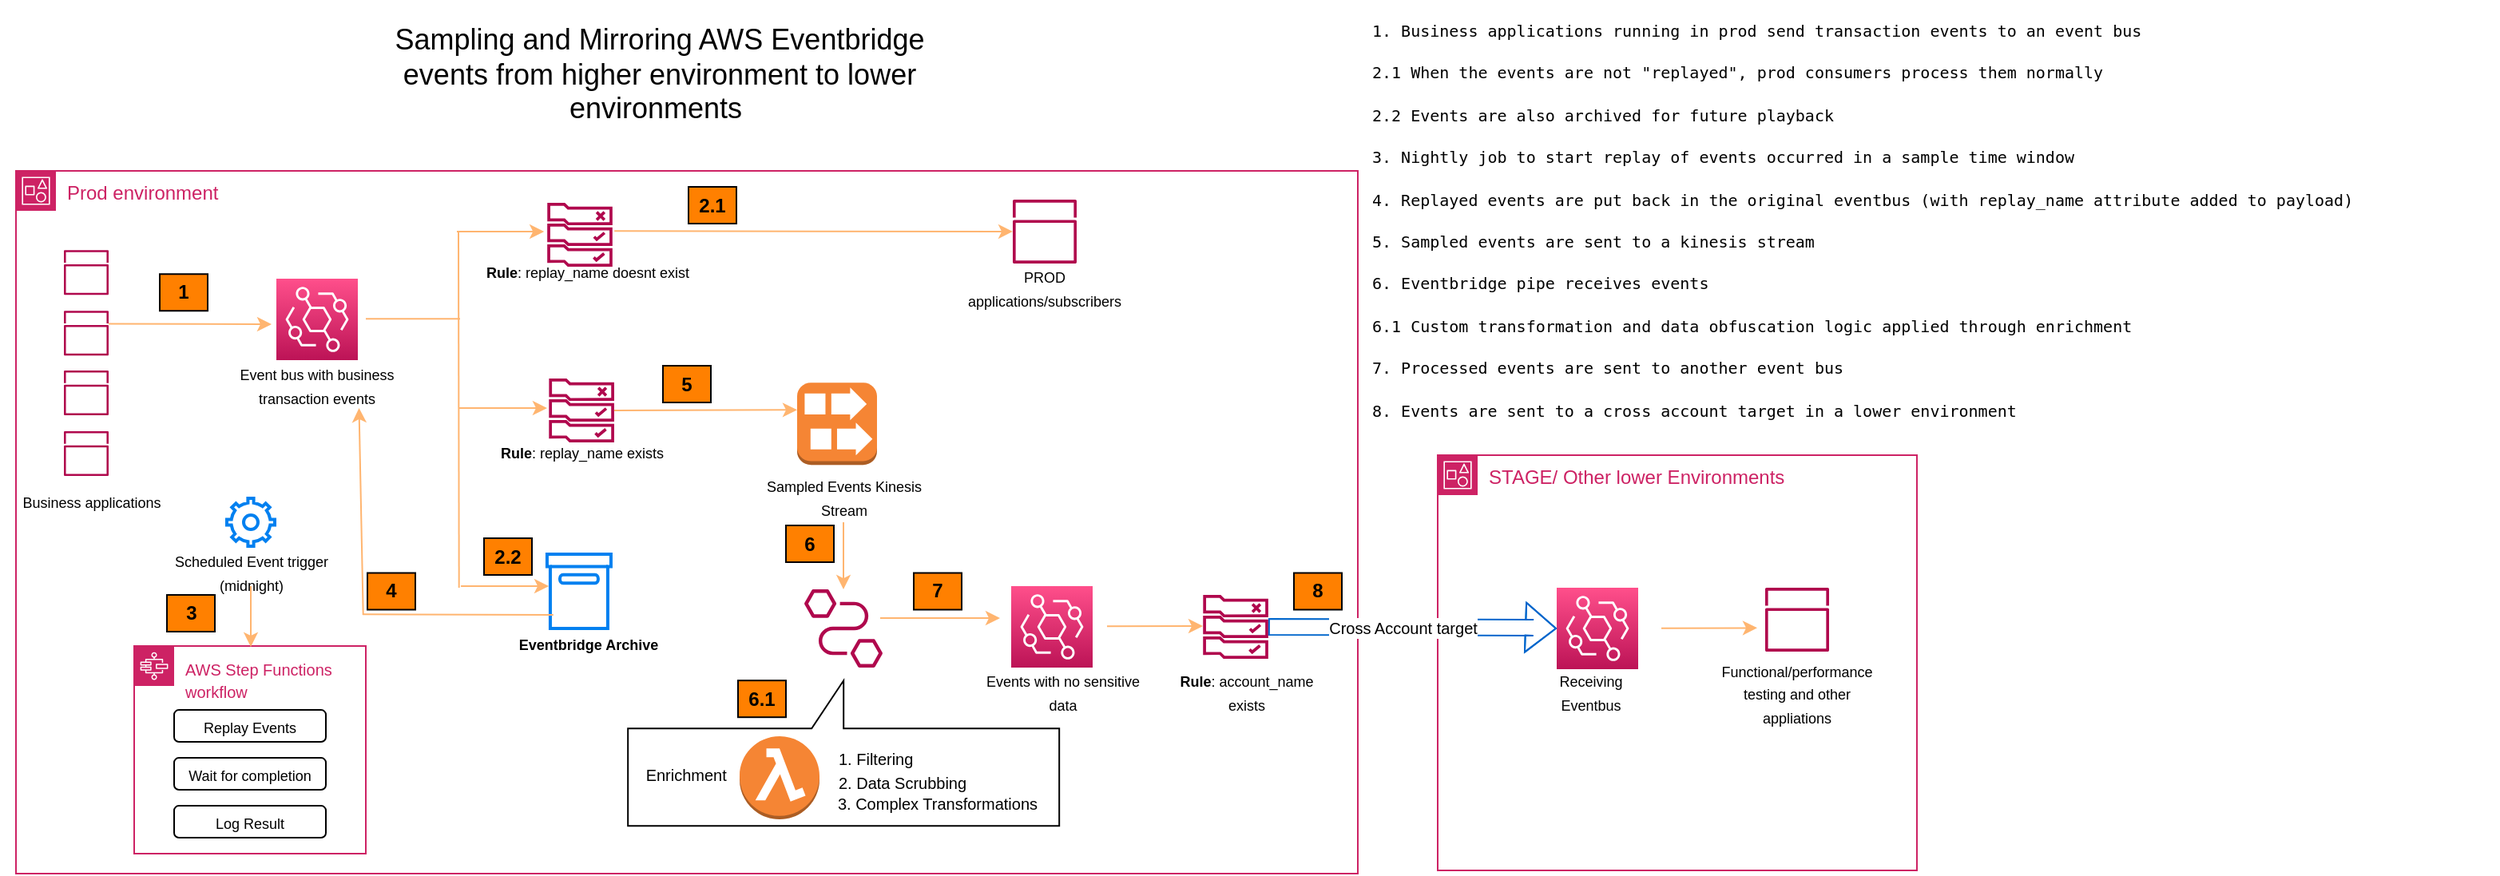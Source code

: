 <mxfile version="21.2.1" type="device">
  <diagram name="Page-1" id="ABSD491NUDGNp4zP5Qo9">
    <mxGraphModel dx="963" dy="1639" grid="1" gridSize="10" guides="1" tooltips="1" connect="1" arrows="1" fold="1" page="1" pageScale="1" pageWidth="850" pageHeight="1100" math="0" shadow="0">
      <root>
        <mxCell id="0" />
        <mxCell id="1" parent="0" />
        <mxCell id="VdKBFtq5Mw0OGdop6x72-1" value="Prod environment" style="points=[[0,0],[0.25,0],[0.5,0],[0.75,0],[1,0],[1,0.25],[1,0.5],[1,0.75],[1,1],[0.75,1],[0.5,1],[0.25,1],[0,1],[0,0.75],[0,0.5],[0,0.25]];outlineConnect=0;gradientColor=none;html=1;whiteSpace=wrap;fontSize=12;fontStyle=0;container=1;pointerEvents=0;collapsible=0;recursiveResize=0;shape=mxgraph.aws4.group;grIcon=mxgraph.aws4.group_account;strokeColor=#CD2264;fillColor=none;verticalAlign=top;align=left;spacingLeft=30;fontColor=#CD2264;dashed=0;" vertex="1" parent="1">
          <mxGeometry x="180" y="100" width="840" height="440" as="geometry" />
        </mxCell>
        <mxCell id="VdKBFtq5Mw0OGdop6x72-3" value="" style="sketch=0;points=[[0,0,0],[0.25,0,0],[0.5,0,0],[0.75,0,0],[1,0,0],[0,1,0],[0.25,1,0],[0.5,1,0],[0.75,1,0],[1,1,0],[0,0.25,0],[0,0.5,0],[0,0.75,0],[1,0.25,0],[1,0.5,0],[1,0.75,0]];outlineConnect=0;fontColor=#232F3E;gradientColor=#FF4F8B;gradientDirection=north;fillColor=#BC1356;strokeColor=#ffffff;dashed=0;verticalLabelPosition=bottom;verticalAlign=top;align=center;html=1;fontSize=12;fontStyle=0;aspect=fixed;shape=mxgraph.aws4.resourceIcon;resIcon=mxgraph.aws4.eventbridge;" vertex="1" parent="VdKBFtq5Mw0OGdop6x72-1">
          <mxGeometry x="163" y="67.5" width="51" height="51" as="geometry" />
        </mxCell>
        <mxCell id="VdKBFtq5Mw0OGdop6x72-6" value="" style="sketch=0;outlineConnect=0;fontColor=#232F3E;gradientColor=none;fillColor=#B0084D;strokeColor=none;dashed=0;verticalLabelPosition=bottom;verticalAlign=top;align=center;html=1;fontSize=12;fontStyle=0;aspect=fixed;pointerEvents=1;shape=mxgraph.aws4.rule_2;" vertex="1" parent="VdKBFtq5Mw0OGdop6x72-1">
          <mxGeometry x="332.47" y="20" width="41.06" height="40" as="geometry" />
        </mxCell>
        <mxCell id="VdKBFtq5Mw0OGdop6x72-7" value="" style="html=1;verticalLabelPosition=bottom;align=center;labelBackgroundColor=#ffffff;verticalAlign=top;strokeWidth=2;strokeColor=#0080F0;shadow=0;dashed=0;shape=mxgraph.ios7.icons.box;" vertex="1" parent="VdKBFtq5Mw0OGdop6x72-1">
          <mxGeometry x="332.47" y="240" width="40" height="46.5" as="geometry" />
        </mxCell>
        <mxCell id="VdKBFtq5Mw0OGdop6x72-8" value="&lt;font style=&quot;font-size: 10px;&quot;&gt;AWS Step Functions workflow&lt;/font&gt;" style="points=[[0,0],[0.25,0],[0.5,0],[0.75,0],[1,0],[1,0.25],[1,0.5],[1,0.75],[1,1],[0.75,1],[0.5,1],[0.25,1],[0,1],[0,0.75],[0,0.5],[0,0.25]];outlineConnect=0;gradientColor=none;html=1;whiteSpace=wrap;fontSize=12;fontStyle=0;container=1;pointerEvents=0;collapsible=0;recursiveResize=0;shape=mxgraph.aws4.group;grIcon=mxgraph.aws4.group_aws_step_functions_workflow;strokeColor=#CD2264;fillColor=none;verticalAlign=top;align=left;spacingLeft=30;fontColor=#CD2264;dashed=0;" vertex="1" parent="VdKBFtq5Mw0OGdop6x72-1">
          <mxGeometry x="74" y="297.54" width="145" height="130" as="geometry" />
        </mxCell>
        <mxCell id="VdKBFtq5Mw0OGdop6x72-10" value="&lt;font style=&quot;font-size: 9px;&quot;&gt;Replay Events&lt;/font&gt;" style="rounded=1;whiteSpace=wrap;html=1;" vertex="1" parent="VdKBFtq5Mw0OGdop6x72-8">
          <mxGeometry x="25" y="40" width="95" height="20" as="geometry" />
        </mxCell>
        <mxCell id="VdKBFtq5Mw0OGdop6x72-11" value="&lt;font style=&quot;font-size: 9px;&quot;&gt;Wait for completion&lt;/font&gt;" style="rounded=1;whiteSpace=wrap;html=1;" vertex="1" parent="VdKBFtq5Mw0OGdop6x72-8">
          <mxGeometry x="25" y="70" width="95" height="20" as="geometry" />
        </mxCell>
        <mxCell id="VdKBFtq5Mw0OGdop6x72-12" value="&lt;font style=&quot;font-size: 9px;&quot;&gt;Log Result&lt;/font&gt;" style="rounded=1;whiteSpace=wrap;html=1;" vertex="1" parent="VdKBFtq5Mw0OGdop6x72-8">
          <mxGeometry x="25" y="100" width="95" height="20" as="geometry" />
        </mxCell>
        <mxCell id="VdKBFtq5Mw0OGdop6x72-13" value="" style="sketch=0;outlineConnect=0;fontColor=#232F3E;gradientColor=none;fillColor=#B0084D;strokeColor=none;dashed=0;verticalLabelPosition=bottom;verticalAlign=top;align=center;html=1;fontSize=12;fontStyle=0;aspect=fixed;pointerEvents=1;shape=mxgraph.aws4.rule_2;" vertex="1" parent="VdKBFtq5Mw0OGdop6x72-1">
          <mxGeometry x="333.53" y="130" width="41.06" height="40" as="geometry" />
        </mxCell>
        <mxCell id="VdKBFtq5Mw0OGdop6x72-14" value="" style="outlineConnect=0;dashed=0;verticalLabelPosition=bottom;verticalAlign=top;align=center;html=1;shape=mxgraph.aws3.kinesis_streams;fillColor=#F58534;gradientColor=none;" vertex="1" parent="VdKBFtq5Mw0OGdop6x72-1">
          <mxGeometry x="489" y="132.63" width="50" height="51.5" as="geometry" />
        </mxCell>
        <mxCell id="VdKBFtq5Mw0OGdop6x72-15" value="" style="sketch=0;outlineConnect=0;fontColor=#232F3E;gradientColor=none;fillColor=#B0084D;strokeColor=none;dashed=0;verticalLabelPosition=bottom;verticalAlign=top;align=center;html=1;fontSize=12;fontStyle=0;aspect=fixed;pointerEvents=1;shape=mxgraph.aws4.eventbridge_pipes;" vertex="1" parent="VdKBFtq5Mw0OGdop6x72-1">
          <mxGeometry x="493.5" y="262" width="49" height="49" as="geometry" />
        </mxCell>
        <mxCell id="VdKBFtq5Mw0OGdop6x72-17" value="" style="sketch=0;outlineConnect=0;fontColor=#232F3E;gradientColor=none;fillColor=#B0084D;strokeColor=none;dashed=0;verticalLabelPosition=bottom;verticalAlign=top;align=center;html=1;fontSize=12;fontStyle=0;aspect=fixed;pointerEvents=1;shape=mxgraph.aws4.opsworks_apps;" vertex="1" parent="VdKBFtq5Mw0OGdop6x72-1">
          <mxGeometry x="624" y="18" width="40" height="40" as="geometry" />
        </mxCell>
        <mxCell id="VdKBFtq5Mw0OGdop6x72-19" value="" style="shape=callout;whiteSpace=wrap;html=1;perimeter=calloutPerimeter;rotation=-180;" vertex="1" parent="VdKBFtq5Mw0OGdop6x72-1">
          <mxGeometry x="383.09" y="319.09" width="270" height="91" as="geometry" />
        </mxCell>
        <mxCell id="VdKBFtq5Mw0OGdop6x72-20" value="" style="outlineConnect=0;dashed=0;verticalLabelPosition=bottom;verticalAlign=top;align=center;html=1;shape=mxgraph.aws3.lambda_function;fillColor=#F58534;gradientColor=none;" vertex="1" parent="VdKBFtq5Mw0OGdop6x72-1">
          <mxGeometry x="453" y="354" width="50" height="52" as="geometry" />
        </mxCell>
        <mxCell id="VdKBFtq5Mw0OGdop6x72-21" value="&lt;font style=&quot;font-size: 10px;&quot;&gt;Enrichment&amp;nbsp;&lt;/font&gt;" style="text;html=1;strokeColor=none;fillColor=none;align=center;verticalAlign=middle;whiteSpace=wrap;rounded=0;" vertex="1" parent="VdKBFtq5Mw0OGdop6x72-1">
          <mxGeometry x="391" y="363.09" width="60" height="30" as="geometry" />
        </mxCell>
        <mxCell id="VdKBFtq5Mw0OGdop6x72-22" value="" style="sketch=0;points=[[0,0,0],[0.25,0,0],[0.5,0,0],[0.75,0,0],[1,0,0],[0,1,0],[0.25,1,0],[0.5,1,0],[0.75,1,0],[1,1,0],[0,0.25,0],[0,0.5,0],[0,0.75,0],[1,0.25,0],[1,0.5,0],[1,0.75,0]];outlineConnect=0;fontColor=#232F3E;gradientColor=#FF4F8B;gradientDirection=north;fillColor=#BC1356;strokeColor=#ffffff;dashed=0;verticalLabelPosition=bottom;verticalAlign=top;align=center;html=1;fontSize=12;fontStyle=0;aspect=fixed;shape=mxgraph.aws4.resourceIcon;resIcon=mxgraph.aws4.eventbridge;" vertex="1" parent="VdKBFtq5Mw0OGdop6x72-1">
          <mxGeometry x="623" y="260" width="51" height="51" as="geometry" />
        </mxCell>
        <mxCell id="VdKBFtq5Mw0OGdop6x72-23" value="&lt;font style=&quot;font-size: 10px;&quot;&gt;1. Filtering&lt;/font&gt;" style="text;html=1;strokeColor=none;fillColor=none;align=left;verticalAlign=middle;whiteSpace=wrap;rounded=0;" vertex="1" parent="VdKBFtq5Mw0OGdop6x72-1">
          <mxGeometry x="513" y="361.14" width="80" height="12.91" as="geometry" />
        </mxCell>
        <mxCell id="VdKBFtq5Mw0OGdop6x72-24" value="&lt;font style=&quot;font-size: 10px;&quot;&gt;2. Data Scrubbing&lt;/font&gt;" style="text;html=1;strokeColor=none;fillColor=none;align=left;verticalAlign=middle;whiteSpace=wrap;rounded=0;" vertex="1" parent="VdKBFtq5Mw0OGdop6x72-1">
          <mxGeometry x="513" y="376.05" width="90" height="12.91" as="geometry" />
        </mxCell>
        <mxCell id="VdKBFtq5Mw0OGdop6x72-25" value="&lt;font style=&quot;font-size: 10px;&quot;&gt;3. Complex Transformations&lt;/font&gt;" style="text;html=1;strokeColor=none;fillColor=none;align=center;verticalAlign=middle;whiteSpace=wrap;rounded=0;" vertex="1" parent="VdKBFtq5Mw0OGdop6x72-1">
          <mxGeometry x="512" y="389.09" width="130" height="12.91" as="geometry" />
        </mxCell>
        <mxCell id="VdKBFtq5Mw0OGdop6x72-27" value="" style="sketch=0;outlineConnect=0;fontColor=#232F3E;gradientColor=none;fillColor=#B0084D;strokeColor=none;dashed=0;verticalLabelPosition=bottom;verticalAlign=top;align=center;html=1;fontSize=12;fontStyle=0;aspect=fixed;pointerEvents=1;shape=mxgraph.aws4.rule_2;" vertex="1" parent="VdKBFtq5Mw0OGdop6x72-1">
          <mxGeometry x="743" y="265.5" width="41.06" height="40" as="geometry" />
        </mxCell>
        <mxCell id="VdKBFtq5Mw0OGdop6x72-31" value="&lt;font style=&quot;font-size: 9px;&quot;&gt;PROD applications/subscribers&lt;/font&gt;" style="text;html=1;strokeColor=none;fillColor=none;align=center;verticalAlign=middle;whiteSpace=wrap;rounded=0;" vertex="1" parent="VdKBFtq5Mw0OGdop6x72-1">
          <mxGeometry x="614" y="58" width="60" height="30" as="geometry" />
        </mxCell>
        <mxCell id="VdKBFtq5Mw0OGdop6x72-32" value="&lt;font style=&quot;font-size: 9px;&quot;&gt;Sampled Events Kinesis Stream&lt;/font&gt;" style="text;html=1;strokeColor=none;fillColor=none;align=center;verticalAlign=middle;whiteSpace=wrap;rounded=0;" vertex="1" parent="VdKBFtq5Mw0OGdop6x72-1">
          <mxGeometry x="465.5" y="189.38" width="105" height="30" as="geometry" />
        </mxCell>
        <mxCell id="VdKBFtq5Mw0OGdop6x72-33" value="&lt;font style=&quot;font-size: 9px;&quot;&gt;Event bus with business transaction events&lt;/font&gt;" style="text;html=1;strokeColor=none;fillColor=none;align=center;verticalAlign=middle;whiteSpace=wrap;rounded=0;" vertex="1" parent="VdKBFtq5Mw0OGdop6x72-1">
          <mxGeometry x="136" y="118.5" width="105" height="30" as="geometry" />
        </mxCell>
        <mxCell id="VdKBFtq5Mw0OGdop6x72-34" value="&lt;font style=&quot;font-size: 9px;&quot;&gt;&lt;b&gt;Rule&lt;/b&gt;: replay_name doesnt exist&lt;/font&gt;" style="text;html=1;strokeColor=none;fillColor=none;align=center;verticalAlign=middle;whiteSpace=wrap;rounded=0;" vertex="1" parent="VdKBFtq5Mw0OGdop6x72-1">
          <mxGeometry x="293" y="48" width="130" height="30" as="geometry" />
        </mxCell>
        <mxCell id="VdKBFtq5Mw0OGdop6x72-35" value="&lt;font style=&quot;font-size: 9px;&quot;&gt;&lt;b&gt;Rule&lt;/b&gt;: replay_name exists&lt;/font&gt;" style="text;html=1;strokeColor=none;fillColor=none;align=center;verticalAlign=middle;whiteSpace=wrap;rounded=0;" vertex="1" parent="VdKBFtq5Mw0OGdop6x72-1">
          <mxGeometry x="301.56" y="161" width="105" height="30" as="geometry" />
        </mxCell>
        <mxCell id="VdKBFtq5Mw0OGdop6x72-36" value="&lt;font style=&quot;font-size: 9px;&quot;&gt;Events with no sensitive data&lt;/font&gt;" style="text;html=1;strokeColor=none;fillColor=none;align=center;verticalAlign=middle;whiteSpace=wrap;rounded=0;" vertex="1" parent="VdKBFtq5Mw0OGdop6x72-1">
          <mxGeometry x="603" y="311" width="105" height="30" as="geometry" />
        </mxCell>
        <mxCell id="VdKBFtq5Mw0OGdop6x72-37" value="&lt;font style=&quot;font-size: 9px;&quot;&gt;&lt;b&gt;Rule&lt;/b&gt;: account_name exists&lt;/font&gt;" style="text;html=1;strokeColor=none;fillColor=none;align=center;verticalAlign=middle;whiteSpace=wrap;rounded=0;" vertex="1" parent="VdKBFtq5Mw0OGdop6x72-1">
          <mxGeometry x="718" y="311" width="105" height="30" as="geometry" />
        </mxCell>
        <mxCell id="VdKBFtq5Mw0OGdop6x72-42" value="" style="html=1;verticalLabelPosition=bottom;align=center;labelBackgroundColor=#ffffff;verticalAlign=top;strokeWidth=2;strokeColor=#0080F0;shadow=0;dashed=0;shape=mxgraph.ios7.icons.settings;" vertex="1" parent="VdKBFtq5Mw0OGdop6x72-1">
          <mxGeometry x="132" y="205" width="30" height="30" as="geometry" />
        </mxCell>
        <mxCell id="VdKBFtq5Mw0OGdop6x72-43" value="&lt;font style=&quot;font-size: 9px;&quot;&gt;Scheduled Event trigger (midnight)&lt;/font&gt;" style="text;html=1;strokeColor=none;fillColor=none;align=center;verticalAlign=middle;whiteSpace=wrap;rounded=0;" vertex="1" parent="VdKBFtq5Mw0OGdop6x72-1">
          <mxGeometry x="94.5" y="235.5" width="105" height="30" as="geometry" />
        </mxCell>
        <mxCell id="VdKBFtq5Mw0OGdop6x72-44" value="" style="endArrow=classic;html=1;rounded=0;strokeColor=#FFB570;" edge="1" parent="VdKBFtq5Mw0OGdop6x72-1">
          <mxGeometry width="50" height="50" relative="1" as="geometry">
            <mxPoint x="147" y="260" as="sourcePoint" />
            <mxPoint x="147" y="298" as="targetPoint" />
          </mxGeometry>
        </mxCell>
        <mxCell id="VdKBFtq5Mw0OGdop6x72-45" value="" style="endArrow=classic;html=1;rounded=0;strokeColor=#FFB570;" edge="1" parent="VdKBFtq5Mw0OGdop6x72-1">
          <mxGeometry width="50" height="50" relative="1" as="geometry">
            <mxPoint x="276" y="38" as="sourcePoint" />
            <mxPoint x="330.585" y="38" as="targetPoint" />
          </mxGeometry>
        </mxCell>
        <mxCell id="VdKBFtq5Mw0OGdop6x72-46" value="" style="endArrow=classic;html=1;rounded=0;strokeColor=#FFB570;" edge="1" parent="VdKBFtq5Mw0OGdop6x72-1">
          <mxGeometry width="50" height="50" relative="1" as="geometry">
            <mxPoint x="277.47" y="148.5" as="sourcePoint" />
            <mxPoint x="332.47" y="148.5" as="targetPoint" />
          </mxGeometry>
        </mxCell>
        <mxCell id="VdKBFtq5Mw0OGdop6x72-47" value="" style="endArrow=classic;html=1;rounded=0;strokeColor=#FFB570;" edge="1" parent="VdKBFtq5Mw0OGdop6x72-1" source="VdKBFtq5Mw0OGdop6x72-13">
          <mxGeometry width="50" height="50" relative="1" as="geometry">
            <mxPoint x="434" y="149.67" as="sourcePoint" />
            <mxPoint x="489" y="149.67" as="targetPoint" />
          </mxGeometry>
        </mxCell>
        <mxCell id="VdKBFtq5Mw0OGdop6x72-48" value="" style="endArrow=classic;html=1;rounded=0;strokeColor=#FFB570;" edge="1" parent="VdKBFtq5Mw0OGdop6x72-1" target="VdKBFtq5Mw0OGdop6x72-17">
          <mxGeometry width="50" height="50" relative="1" as="geometry">
            <mxPoint x="374.59" y="37.67" as="sourcePoint" />
            <mxPoint x="429.59" y="37.67" as="targetPoint" />
          </mxGeometry>
        </mxCell>
        <mxCell id="VdKBFtq5Mw0OGdop6x72-49" value="" style="endArrow=none;html=1;rounded=0;strokeColor=#FFB570;exitX=0.022;exitY=0.495;exitDx=0;exitDy=0;exitPerimeter=0;" edge="1" parent="VdKBFtq5Mw0OGdop6x72-1">
          <mxGeometry width="50" height="50" relative="1" as="geometry">
            <mxPoint x="277.35" y="261.017" as="sourcePoint" />
            <mxPoint x="277" y="38" as="targetPoint" />
          </mxGeometry>
        </mxCell>
        <mxCell id="VdKBFtq5Mw0OGdop6x72-52" value="" style="endArrow=classic;html=1;rounded=0;strokeColor=#FFB570;" edge="1" parent="VdKBFtq5Mw0OGdop6x72-1">
          <mxGeometry width="50" height="50" relative="1" as="geometry">
            <mxPoint x="278.53" y="260" as="sourcePoint" />
            <mxPoint x="333.53" y="260" as="targetPoint" />
          </mxGeometry>
        </mxCell>
        <mxCell id="VdKBFtq5Mw0OGdop6x72-53" value="&lt;b style=&quot;&quot;&gt;&lt;font style=&quot;font-size: 9px;&quot;&gt;Eventbridge Archive&lt;/font&gt;&lt;/b&gt;" style="text;html=1;strokeColor=none;fillColor=none;align=center;verticalAlign=middle;whiteSpace=wrap;rounded=0;" vertex="1" parent="VdKBFtq5Mw0OGdop6x72-1">
          <mxGeometry x="305.5" y="281" width="105" height="30" as="geometry" />
        </mxCell>
        <mxCell id="VdKBFtq5Mw0OGdop6x72-54" value="" style="endArrow=classic;html=1;rounded=0;strokeColor=#FFB570;" edge="1" parent="VdKBFtq5Mw0OGdop6x72-1" target="VdKBFtq5Mw0OGdop6x72-15">
          <mxGeometry width="50" height="50" relative="1" as="geometry">
            <mxPoint x="518" y="220" as="sourcePoint" />
            <mxPoint x="568" y="219.38" as="targetPoint" />
          </mxGeometry>
        </mxCell>
        <mxCell id="VdKBFtq5Mw0OGdop6x72-55" value="" style="endArrow=classic;html=1;rounded=0;strokeColor=#FFB570;" edge="1" parent="VdKBFtq5Mw0OGdop6x72-1">
          <mxGeometry width="50" height="50" relative="1" as="geometry">
            <mxPoint x="541" y="280" as="sourcePoint" />
            <mxPoint x="616" y="280" as="targetPoint" />
          </mxGeometry>
        </mxCell>
        <mxCell id="VdKBFtq5Mw0OGdop6x72-56" value="" style="endArrow=classic;html=1;rounded=0;strokeColor=#FFB570;" edge="1" parent="VdKBFtq5Mw0OGdop6x72-1">
          <mxGeometry width="50" height="50" relative="1" as="geometry">
            <mxPoint x="683" y="285.17" as="sourcePoint" />
            <mxPoint x="743" y="285" as="targetPoint" />
          </mxGeometry>
        </mxCell>
        <mxCell id="VdKBFtq5Mw0OGdop6x72-58" value="&lt;b&gt;3&lt;/b&gt;" style="rounded=0;whiteSpace=wrap;html=1;fillColor=#FF8000;" vertex="1" parent="VdKBFtq5Mw0OGdop6x72-1">
          <mxGeometry x="94.5" y="265.5" width="30" height="23" as="geometry" />
        </mxCell>
        <mxCell id="VdKBFtq5Mw0OGdop6x72-59" value="&lt;b&gt;2.2&lt;/b&gt;" style="rounded=0;whiteSpace=wrap;html=1;fillColor=#FF8000;" vertex="1" parent="VdKBFtq5Mw0OGdop6x72-1">
          <mxGeometry x="293" y="230" width="30" height="23" as="geometry" />
        </mxCell>
        <mxCell id="VdKBFtq5Mw0OGdop6x72-64" value="" style="sketch=0;outlineConnect=0;fontColor=#232F3E;gradientColor=none;fillColor=#B0084D;strokeColor=none;dashed=0;verticalLabelPosition=bottom;verticalAlign=top;align=center;html=1;fontSize=12;fontStyle=0;aspect=fixed;pointerEvents=1;shape=mxgraph.aws4.opsworks_apps;" vertex="1" parent="VdKBFtq5Mw0OGdop6x72-1">
          <mxGeometry x="30" y="49.62" width="28" height="28" as="geometry" />
        </mxCell>
        <mxCell id="VdKBFtq5Mw0OGdop6x72-67" value="" style="sketch=0;outlineConnect=0;fontColor=#232F3E;gradientColor=none;fillColor=#B0084D;strokeColor=none;dashed=0;verticalLabelPosition=bottom;verticalAlign=top;align=center;html=1;fontSize=12;fontStyle=0;aspect=fixed;pointerEvents=1;shape=mxgraph.aws4.opsworks_apps;" vertex="1" parent="VdKBFtq5Mw0OGdop6x72-1">
          <mxGeometry x="30" y="87.62" width="28" height="28" as="geometry" />
        </mxCell>
        <mxCell id="VdKBFtq5Mw0OGdop6x72-68" value="" style="sketch=0;outlineConnect=0;fontColor=#232F3E;gradientColor=none;fillColor=#B0084D;strokeColor=none;dashed=0;verticalLabelPosition=bottom;verticalAlign=top;align=center;html=1;fontSize=12;fontStyle=0;aspect=fixed;pointerEvents=1;shape=mxgraph.aws4.opsworks_apps;" vertex="1" parent="VdKBFtq5Mw0OGdop6x72-1">
          <mxGeometry x="30" y="125" width="28" height="28" as="geometry" />
        </mxCell>
        <mxCell id="VdKBFtq5Mw0OGdop6x72-69" value="" style="sketch=0;outlineConnect=0;fontColor=#232F3E;gradientColor=none;fillColor=#B0084D;strokeColor=none;dashed=0;verticalLabelPosition=bottom;verticalAlign=top;align=center;html=1;fontSize=12;fontStyle=0;aspect=fixed;pointerEvents=1;shape=mxgraph.aws4.opsworks_apps;" vertex="1" parent="VdKBFtq5Mw0OGdop6x72-1">
          <mxGeometry x="30" y="163" width="28" height="28" as="geometry" />
        </mxCell>
        <mxCell id="VdKBFtq5Mw0OGdop6x72-70" value="&lt;font style=&quot;font-size: 9px;&quot;&gt;Business applications&lt;/font&gt;" style="text;html=1;strokeColor=none;fillColor=none;align=center;verticalAlign=middle;whiteSpace=wrap;rounded=0;" vertex="1" parent="VdKBFtq5Mw0OGdop6x72-1">
          <mxGeometry x="-10" y="191" width="115" height="31" as="geometry" />
        </mxCell>
        <mxCell id="VdKBFtq5Mw0OGdop6x72-51" value="" style="endArrow=none;html=1;rounded=0;strokeColor=#FFB570;entryX=1;entryY=0.5;entryDx=0;entryDy=0;entryPerimeter=0;" edge="1" parent="VdKBFtq5Mw0OGdop6x72-1">
          <mxGeometry width="50" height="50" relative="1" as="geometry">
            <mxPoint x="278" y="92.67" as="sourcePoint" />
            <mxPoint x="219" y="92.67" as="targetPoint" />
          </mxGeometry>
        </mxCell>
        <mxCell id="VdKBFtq5Mw0OGdop6x72-71" value="" style="endArrow=classic;html=1;rounded=0;strokeColor=#FFB570;" edge="1" parent="VdKBFtq5Mw0OGdop6x72-1">
          <mxGeometry width="50" height="50" relative="1" as="geometry">
            <mxPoint x="58" y="95.785" as="sourcePoint" />
            <mxPoint x="160" y="96" as="targetPoint" />
          </mxGeometry>
        </mxCell>
        <mxCell id="VdKBFtq5Mw0OGdop6x72-72" value="&lt;b&gt;1&lt;/b&gt;" style="rounded=0;whiteSpace=wrap;html=1;fillColor=#FF8000;" vertex="1" parent="VdKBFtq5Mw0OGdop6x72-1">
          <mxGeometry x="90" y="64.62" width="30" height="23" as="geometry" />
        </mxCell>
        <mxCell id="VdKBFtq5Mw0OGdop6x72-73" value="&lt;b&gt;2.1&lt;/b&gt;" style="rounded=0;whiteSpace=wrap;html=1;fillColor=#FF8000;" vertex="1" parent="VdKBFtq5Mw0OGdop6x72-1">
          <mxGeometry x="421" y="10" width="30" height="23" as="geometry" />
        </mxCell>
        <mxCell id="VdKBFtq5Mw0OGdop6x72-74" value="" style="endArrow=classic;html=1;rounded=0;strokeColor=#FFB570;entryX=0.75;entryY=1;entryDx=0;entryDy=0;" edge="1" parent="VdKBFtq5Mw0OGdop6x72-1" target="VdKBFtq5Mw0OGdop6x72-33">
          <mxGeometry width="50" height="50" relative="1" as="geometry">
            <mxPoint x="217.357" y="278" as="sourcePoint" />
            <mxPoint x="71.64" y="146.67" as="targetPoint" />
          </mxGeometry>
        </mxCell>
        <mxCell id="VdKBFtq5Mw0OGdop6x72-75" value="" style="endArrow=none;html=1;rounded=0;strokeColor=#FFB570;entryX=1;entryY=0.5;entryDx=0;entryDy=0;entryPerimeter=0;exitX=0.313;exitY=-0.133;exitDx=0;exitDy=0;exitPerimeter=0;" edge="1" parent="VdKBFtq5Mw0OGdop6x72-1">
          <mxGeometry width="50" height="50" relative="1" as="geometry">
            <mxPoint x="336.365" y="278.01" as="sourcePoint" />
            <mxPoint x="217" y="277.67" as="targetPoint" />
          </mxGeometry>
        </mxCell>
        <mxCell id="VdKBFtq5Mw0OGdop6x72-76" value="&lt;b&gt;4&lt;/b&gt;" style="rounded=0;whiteSpace=wrap;html=1;fillColor=#FF8000;" vertex="1" parent="VdKBFtq5Mw0OGdop6x72-1">
          <mxGeometry x="220" y="251.75" width="30" height="23" as="geometry" />
        </mxCell>
        <mxCell id="VdKBFtq5Mw0OGdop6x72-77" value="&lt;b&gt;5&lt;/b&gt;" style="rounded=0;whiteSpace=wrap;html=1;fillColor=#FF8000;" vertex="1" parent="VdKBFtq5Mw0OGdop6x72-1">
          <mxGeometry x="405" y="122" width="30" height="23" as="geometry" />
        </mxCell>
        <mxCell id="VdKBFtq5Mw0OGdop6x72-78" value="&lt;b&gt;6&lt;/b&gt;" style="rounded=0;whiteSpace=wrap;html=1;fillColor=#FF8000;" vertex="1" parent="VdKBFtq5Mw0OGdop6x72-1">
          <mxGeometry x="482" y="222" width="30" height="23" as="geometry" />
        </mxCell>
        <mxCell id="VdKBFtq5Mw0OGdop6x72-79" value="&lt;b&gt;6.1&lt;/b&gt;" style="rounded=0;whiteSpace=wrap;html=1;fillColor=#FF8000;" vertex="1" parent="VdKBFtq5Mw0OGdop6x72-1">
          <mxGeometry x="452" y="319.09" width="30" height="23" as="geometry" />
        </mxCell>
        <mxCell id="VdKBFtq5Mw0OGdop6x72-80" value="&lt;b&gt;7&lt;/b&gt;" style="rounded=0;whiteSpace=wrap;html=1;fillColor=#FF8000;" vertex="1" parent="VdKBFtq5Mw0OGdop6x72-1">
          <mxGeometry x="562" y="251.75" width="30" height="23" as="geometry" />
        </mxCell>
        <mxCell id="VdKBFtq5Mw0OGdop6x72-81" value="&lt;b&gt;8&lt;/b&gt;" style="rounded=0;whiteSpace=wrap;html=1;fillColor=#FF8000;" vertex="1" parent="VdKBFtq5Mw0OGdop6x72-1">
          <mxGeometry x="800" y="251.75" width="30" height="23" as="geometry" />
        </mxCell>
        <mxCell id="VdKBFtq5Mw0OGdop6x72-2" value="STAGE/ Other lower Environments" style="points=[[0,0],[0.25,0],[0.5,0],[0.75,0],[1,0],[1,0.25],[1,0.5],[1,0.75],[1,1],[0.75,1],[0.5,1],[0.25,1],[0,1],[0,0.75],[0,0.5],[0,0.25]];outlineConnect=0;gradientColor=none;html=1;whiteSpace=wrap;fontSize=12;fontStyle=0;container=1;pointerEvents=0;collapsible=0;recursiveResize=0;shape=mxgraph.aws4.group;grIcon=mxgraph.aws4.group_account;strokeColor=#CD2264;fillColor=none;verticalAlign=top;align=left;spacingLeft=30;fontColor=#CD2264;dashed=0;" vertex="1" parent="1">
          <mxGeometry x="1070" y="278" width="300" height="260" as="geometry" />
        </mxCell>
        <mxCell id="VdKBFtq5Mw0OGdop6x72-28" value="" style="sketch=0;points=[[0,0,0],[0.25,0,0],[0.5,0,0],[0.75,0,0],[1,0,0],[0,1,0],[0.25,1,0],[0.5,1,0],[0.75,1,0],[1,1,0],[0,0.25,0],[0,0.5,0],[0,0.75,0],[1,0.25,0],[1,0.5,0],[1,0.75,0]];outlineConnect=0;fontColor=#232F3E;gradientColor=#FF4F8B;gradientDirection=north;fillColor=#BC1356;strokeColor=#ffffff;dashed=0;verticalLabelPosition=bottom;verticalAlign=top;align=center;html=1;fontSize=12;fontStyle=0;aspect=fixed;shape=mxgraph.aws4.resourceIcon;resIcon=mxgraph.aws4.eventbridge;" vertex="1" parent="VdKBFtq5Mw0OGdop6x72-2">
          <mxGeometry x="74.5" y="83" width="51" height="51" as="geometry" />
        </mxCell>
        <mxCell id="VdKBFtq5Mw0OGdop6x72-29" value="" style="sketch=0;outlineConnect=0;fontColor=#232F3E;gradientColor=none;fillColor=#B0084D;strokeColor=none;dashed=0;verticalLabelPosition=bottom;verticalAlign=top;align=center;html=1;fontSize=12;fontStyle=0;aspect=fixed;pointerEvents=1;shape=mxgraph.aws4.opsworks_apps;" vertex="1" parent="VdKBFtq5Mw0OGdop6x72-2">
          <mxGeometry x="205" y="83" width="40" height="40" as="geometry" />
        </mxCell>
        <mxCell id="VdKBFtq5Mw0OGdop6x72-40" value="&lt;font style=&quot;font-size: 9px;&quot;&gt;Receiving Eventbus&lt;/font&gt;" style="text;html=1;strokeColor=none;fillColor=none;align=center;verticalAlign=middle;whiteSpace=wrap;rounded=0;" vertex="1" parent="VdKBFtq5Mw0OGdop6x72-2">
          <mxGeometry x="65.5" y="133" width="60" height="30" as="geometry" />
        </mxCell>
        <mxCell id="VdKBFtq5Mw0OGdop6x72-41" value="&lt;font style=&quot;font-size: 9px;&quot;&gt;Functional/performance testing and other appliations&lt;/font&gt;" style="text;html=1;strokeColor=none;fillColor=none;align=center;verticalAlign=middle;whiteSpace=wrap;rounded=0;" vertex="1" parent="VdKBFtq5Mw0OGdop6x72-2">
          <mxGeometry x="195" y="134" width="60" height="30" as="geometry" />
        </mxCell>
        <mxCell id="VdKBFtq5Mw0OGdop6x72-57" value="" style="endArrow=classic;html=1;rounded=0;strokeColor=#FFB570;" edge="1" parent="VdKBFtq5Mw0OGdop6x72-2">
          <mxGeometry width="50" height="50" relative="1" as="geometry">
            <mxPoint x="140" y="108.34" as="sourcePoint" />
            <mxPoint x="200" y="108.17" as="targetPoint" />
          </mxGeometry>
        </mxCell>
        <mxCell id="VdKBFtq5Mw0OGdop6x72-38" value="" style="endArrow=classic;html=1;rounded=0;entryX=0;entryY=0.5;entryDx=0;entryDy=0;entryPerimeter=0;strokeColor=#0066CC;shape=flexArrow;" edge="1" parent="1" source="VdKBFtq5Mw0OGdop6x72-27" target="VdKBFtq5Mw0OGdop6x72-28">
          <mxGeometry width="50" height="50" relative="1" as="geometry">
            <mxPoint x="880" y="380" as="sourcePoint" />
            <mxPoint x="930" y="340" as="targetPoint" />
            <Array as="points">
              <mxPoint x="1130" y="386" />
            </Array>
          </mxGeometry>
        </mxCell>
        <mxCell id="VdKBFtq5Mw0OGdop6x72-39" value="&lt;font style=&quot;font-size: 10px;&quot;&gt;Cross Account target&lt;/font&gt;" style="edgeLabel;html=1;align=center;verticalAlign=middle;resizable=0;points=[];" vertex="1" connectable="0" parent="VdKBFtq5Mw0OGdop6x72-38">
          <mxGeometry x="-0.33" y="1" relative="1" as="geometry">
            <mxPoint x="23" y="1" as="offset" />
          </mxGeometry>
        </mxCell>
        <mxCell id="VdKBFtq5Mw0OGdop6x72-84" value="&lt;pre&gt;&lt;span style=&quot;font-weight: normal;&quot;&gt;&lt;font style=&quot;font-size: 10px;&quot;&gt;1. Business applications running in prod send transaction events to an event bus&lt;/font&gt;&lt;/span&gt;&lt;/pre&gt;&lt;pre&gt;&lt;span style=&quot;font-weight: normal;&quot;&gt;&lt;font style=&quot;font-size: 10px;&quot;&gt;2.1 When the events are not &quot;replayed&quot;, prod consumers process them normally&lt;/font&gt;&lt;/span&gt;&lt;/pre&gt;&lt;pre&gt;&lt;span style=&quot;font-weight: normal;&quot;&gt;&lt;font style=&quot;font-size: 10px;&quot;&gt;2.2 Events are also archived for future playback&lt;/font&gt;&lt;/span&gt;&lt;/pre&gt;&lt;pre&gt;&lt;span style=&quot;font-weight: normal;&quot;&gt;&lt;font style=&quot;font-size: 10px;&quot;&gt;3. Nightly job to start replay of events occurred in a sample time window&lt;/font&gt;&lt;/span&gt;&lt;/pre&gt;&lt;pre&gt;&lt;span style=&quot;font-weight: normal;&quot;&gt;&lt;font style=&quot;font-size: 10px;&quot;&gt;4. Replayed events are put back in the original eventbus (with replay_name attribute added to payload)&lt;/font&gt;&lt;/span&gt;&lt;/pre&gt;&lt;pre&gt;&lt;span style=&quot;font-weight: normal;&quot;&gt;&lt;font style=&quot;font-size: 10px;&quot;&gt;5. Sampled events are sent to a kinesis stream&lt;/font&gt;&lt;/span&gt;&lt;/pre&gt;&lt;pre&gt;&lt;span style=&quot;font-weight: normal;&quot;&gt;&lt;font style=&quot;font-size: 10px;&quot;&gt;6. Eventbridge pipe receives events&lt;/font&gt;&lt;/span&gt;&lt;/pre&gt;&lt;pre&gt;&lt;span style=&quot;font-weight: normal;&quot;&gt;&lt;font style=&quot;font-size: 10px;&quot;&gt;6.1 Custom transformation and data obfuscation logic applied through enrichment&lt;/font&gt;&lt;/span&gt;&lt;/pre&gt;&lt;pre&gt;&lt;span style=&quot;font-weight: normal;&quot;&gt;&lt;font style=&quot;font-size: 10px;&quot;&gt;7. Processed events are sent to another event bus&lt;/font&gt;&lt;/span&gt;&lt;/pre&gt;&lt;pre&gt;&lt;span style=&quot;font-weight: normal;&quot;&gt;&lt;font style=&quot;font-size: 10px;&quot;&gt;8. Events are sent to a cross account target in a lower environment&lt;/font&gt;&lt;/span&gt;&lt;/pre&gt;" style="text;html=1;strokeColor=none;fillColor=none;spacing=5;spacingTop=-20;whiteSpace=wrap;overflow=hidden;rounded=0;" vertex="1" parent="1">
          <mxGeometry x="1024" y="3" width="710" height="257" as="geometry" />
        </mxCell>
        <mxCell id="VdKBFtq5Mw0OGdop6x72-87" value="&lt;font style=&quot;font-size: 18px;&quot;&gt;Sampling and Mirroring AWS Eventbridge events from higher environment to lower environments&amp;nbsp;&lt;/font&gt;" style="text;html=1;strokeColor=none;fillColor=none;align=center;verticalAlign=middle;whiteSpace=wrap;rounded=0;" vertex="1" parent="1">
          <mxGeometry x="410" y="30" width="346" height="20" as="geometry" />
        </mxCell>
      </root>
    </mxGraphModel>
  </diagram>
</mxfile>
